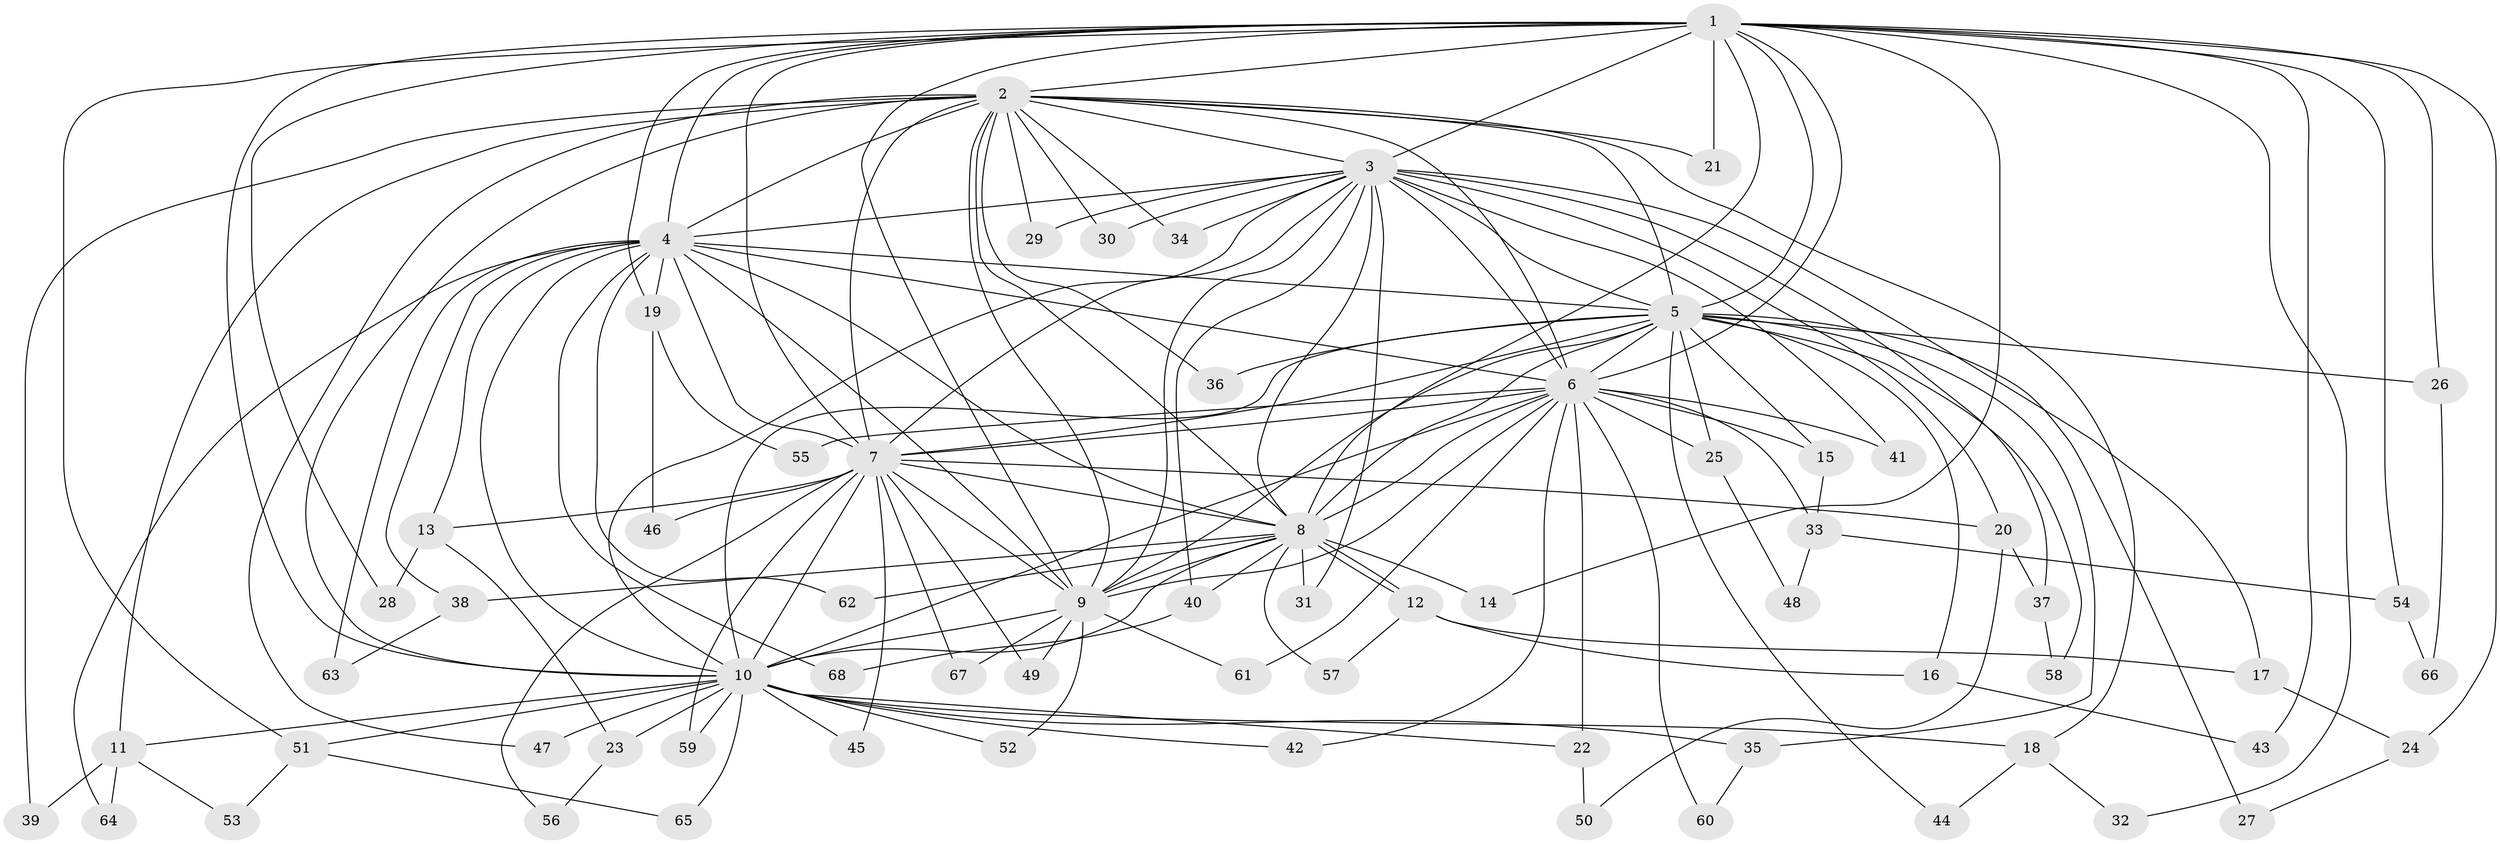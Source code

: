 // coarse degree distribution, {18: 0.04, 20: 0.02, 12: 0.02, 15: 0.04, 21: 0.02, 10: 0.02, 5: 0.04, 4: 0.08, 2: 0.46, 3: 0.2, 1: 0.06}
// Generated by graph-tools (version 1.1) at 2025/51/02/27/25 19:51:48]
// undirected, 68 vertices, 161 edges
graph export_dot {
graph [start="1"]
  node [color=gray90,style=filled];
  1;
  2;
  3;
  4;
  5;
  6;
  7;
  8;
  9;
  10;
  11;
  12;
  13;
  14;
  15;
  16;
  17;
  18;
  19;
  20;
  21;
  22;
  23;
  24;
  25;
  26;
  27;
  28;
  29;
  30;
  31;
  32;
  33;
  34;
  35;
  36;
  37;
  38;
  39;
  40;
  41;
  42;
  43;
  44;
  45;
  46;
  47;
  48;
  49;
  50;
  51;
  52;
  53;
  54;
  55;
  56;
  57;
  58;
  59;
  60;
  61;
  62;
  63;
  64;
  65;
  66;
  67;
  68;
  1 -- 2;
  1 -- 3;
  1 -- 4;
  1 -- 5;
  1 -- 6;
  1 -- 7;
  1 -- 8;
  1 -- 9;
  1 -- 10;
  1 -- 14;
  1 -- 19;
  1 -- 21;
  1 -- 24;
  1 -- 26;
  1 -- 28;
  1 -- 32;
  1 -- 43;
  1 -- 51;
  1 -- 54;
  2 -- 3;
  2 -- 4;
  2 -- 5;
  2 -- 6;
  2 -- 7;
  2 -- 8;
  2 -- 9;
  2 -- 10;
  2 -- 11;
  2 -- 18;
  2 -- 21;
  2 -- 29;
  2 -- 30;
  2 -- 34;
  2 -- 36;
  2 -- 39;
  2 -- 47;
  3 -- 4;
  3 -- 5;
  3 -- 6;
  3 -- 7;
  3 -- 8;
  3 -- 9;
  3 -- 10;
  3 -- 17;
  3 -- 20;
  3 -- 29;
  3 -- 30;
  3 -- 31;
  3 -- 34;
  3 -- 37;
  3 -- 40;
  3 -- 41;
  4 -- 5;
  4 -- 6;
  4 -- 7;
  4 -- 8;
  4 -- 9;
  4 -- 10;
  4 -- 13;
  4 -- 19;
  4 -- 38;
  4 -- 62;
  4 -- 63;
  4 -- 64;
  4 -- 68;
  5 -- 6;
  5 -- 7;
  5 -- 8;
  5 -- 9;
  5 -- 10;
  5 -- 15;
  5 -- 16;
  5 -- 25;
  5 -- 26;
  5 -- 27;
  5 -- 35;
  5 -- 36;
  5 -- 44;
  5 -- 58;
  6 -- 7;
  6 -- 8;
  6 -- 9;
  6 -- 10;
  6 -- 15;
  6 -- 22;
  6 -- 25;
  6 -- 33;
  6 -- 41;
  6 -- 42;
  6 -- 55;
  6 -- 60;
  6 -- 61;
  7 -- 8;
  7 -- 9;
  7 -- 10;
  7 -- 13;
  7 -- 20;
  7 -- 45;
  7 -- 46;
  7 -- 49;
  7 -- 56;
  7 -- 59;
  7 -- 67;
  8 -- 9;
  8 -- 10;
  8 -- 12;
  8 -- 12;
  8 -- 14;
  8 -- 31;
  8 -- 38;
  8 -- 40;
  8 -- 57;
  8 -- 62;
  9 -- 10;
  9 -- 49;
  9 -- 52;
  9 -- 61;
  9 -- 67;
  10 -- 11;
  10 -- 18;
  10 -- 22;
  10 -- 23;
  10 -- 35;
  10 -- 42;
  10 -- 45;
  10 -- 47;
  10 -- 51;
  10 -- 52;
  10 -- 59;
  10 -- 65;
  11 -- 39;
  11 -- 53;
  11 -- 64;
  12 -- 16;
  12 -- 17;
  12 -- 57;
  13 -- 23;
  13 -- 28;
  15 -- 33;
  16 -- 43;
  17 -- 24;
  18 -- 32;
  18 -- 44;
  19 -- 46;
  19 -- 55;
  20 -- 37;
  20 -- 50;
  22 -- 50;
  23 -- 56;
  24 -- 27;
  25 -- 48;
  26 -- 66;
  33 -- 48;
  33 -- 54;
  35 -- 60;
  37 -- 58;
  38 -- 63;
  40 -- 68;
  51 -- 53;
  51 -- 65;
  54 -- 66;
}
